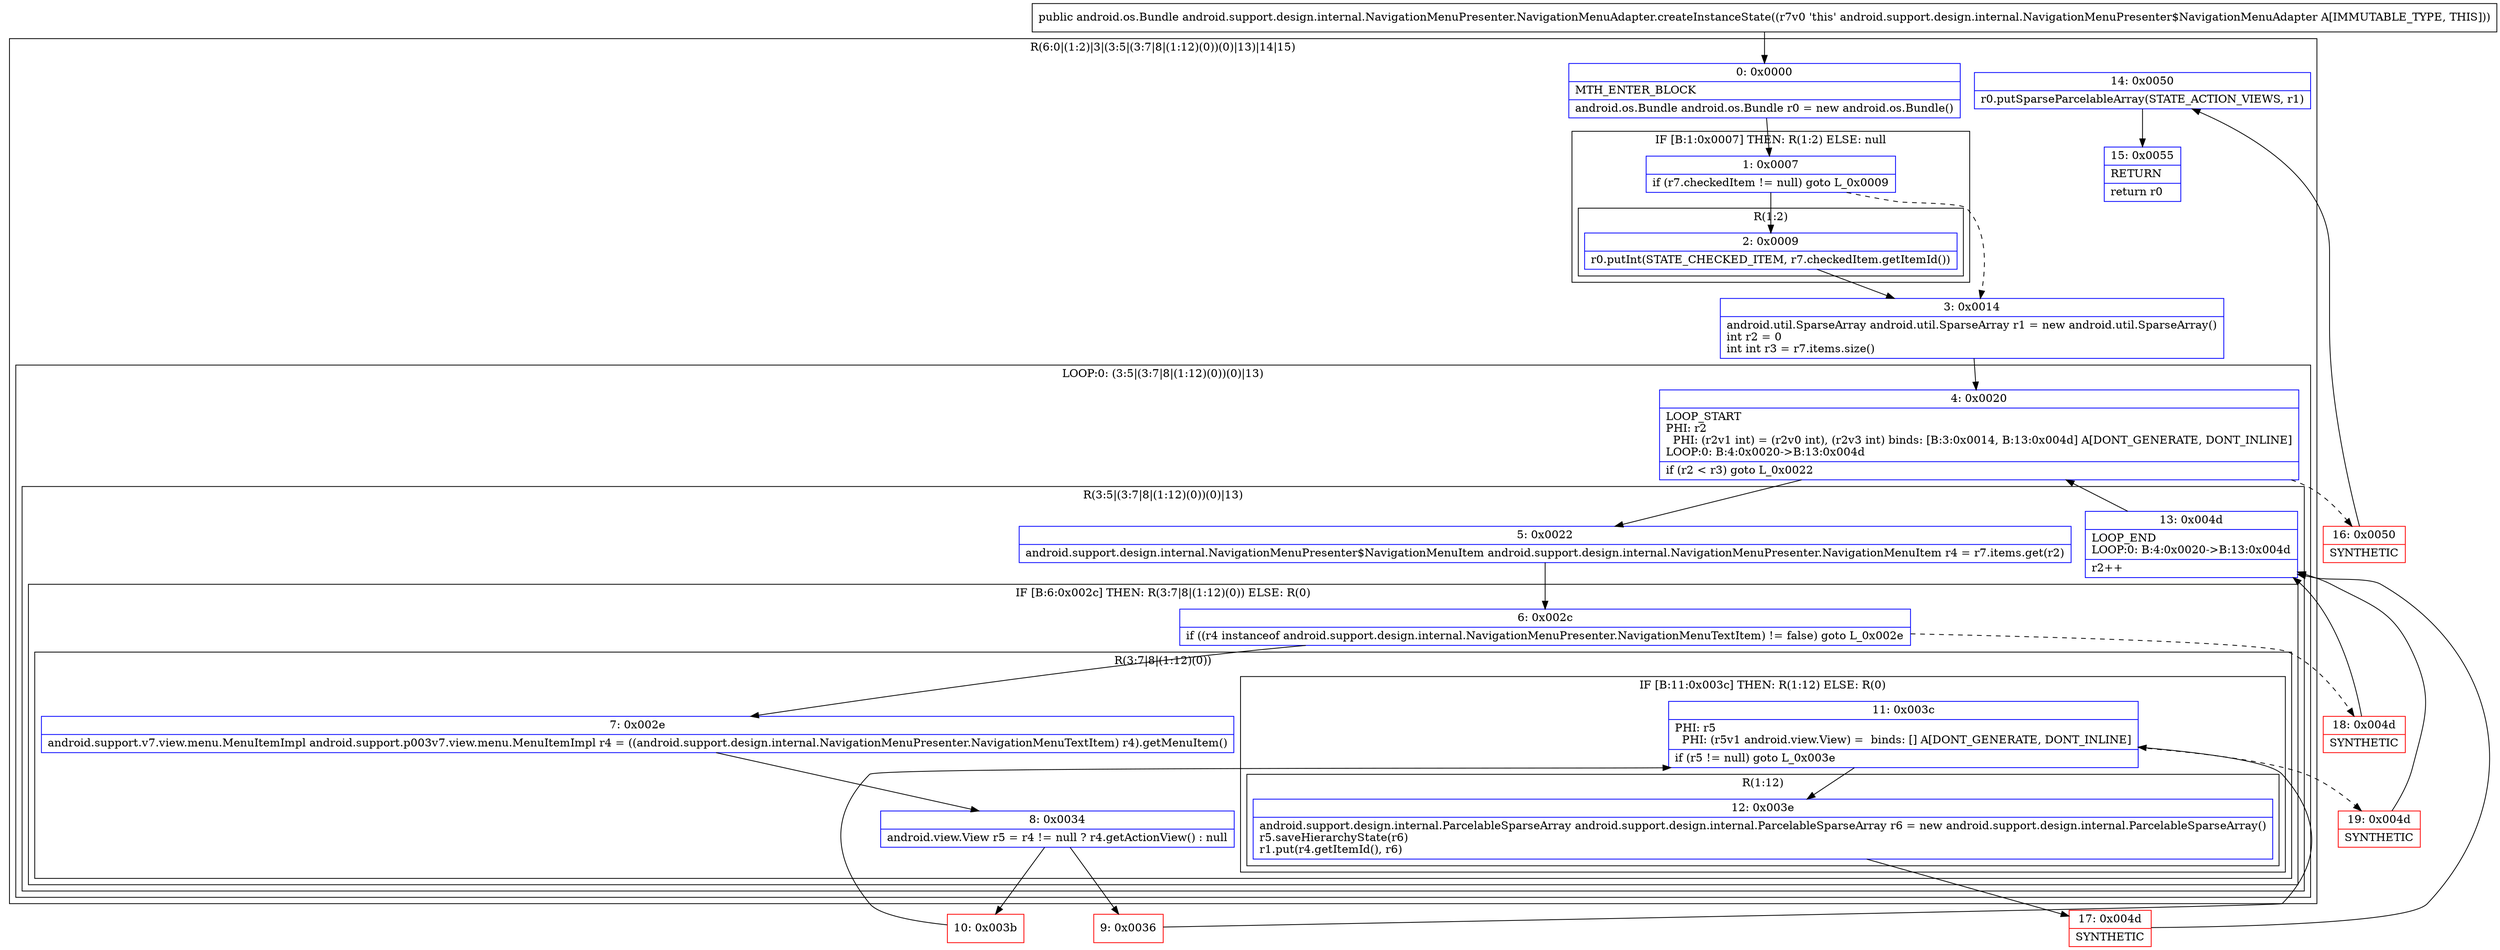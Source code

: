 digraph "CFG forandroid.support.design.internal.NavigationMenuPresenter.NavigationMenuAdapter.createInstanceState()Landroid\/os\/Bundle;" {
subgraph cluster_Region_1879410915 {
label = "R(6:0|(1:2)|3|(3:5|(3:7|8|(1:12)(0))(0)|13)|14|15)";
node [shape=record,color=blue];
Node_0 [shape=record,label="{0\:\ 0x0000|MTH_ENTER_BLOCK\l|android.os.Bundle android.os.Bundle r0 = new android.os.Bundle()\l}"];
subgraph cluster_IfRegion_1833514771 {
label = "IF [B:1:0x0007] THEN: R(1:2) ELSE: null";
node [shape=record,color=blue];
Node_1 [shape=record,label="{1\:\ 0x0007|if (r7.checkedItem != null) goto L_0x0009\l}"];
subgraph cluster_Region_1671059037 {
label = "R(1:2)";
node [shape=record,color=blue];
Node_2 [shape=record,label="{2\:\ 0x0009|r0.putInt(STATE_CHECKED_ITEM, r7.checkedItem.getItemId())\l}"];
}
}
Node_3 [shape=record,label="{3\:\ 0x0014|android.util.SparseArray android.util.SparseArray r1 = new android.util.SparseArray()\lint r2 = 0\lint int r3 = r7.items.size()\l}"];
subgraph cluster_LoopRegion_1292238617 {
label = "LOOP:0: (3:5|(3:7|8|(1:12)(0))(0)|13)";
node [shape=record,color=blue];
Node_4 [shape=record,label="{4\:\ 0x0020|LOOP_START\lPHI: r2 \l  PHI: (r2v1 int) = (r2v0 int), (r2v3 int) binds: [B:3:0x0014, B:13:0x004d] A[DONT_GENERATE, DONT_INLINE]\lLOOP:0: B:4:0x0020\-\>B:13:0x004d\l|if (r2 \< r3) goto L_0x0022\l}"];
subgraph cluster_Region_295384266 {
label = "R(3:5|(3:7|8|(1:12)(0))(0)|13)";
node [shape=record,color=blue];
Node_5 [shape=record,label="{5\:\ 0x0022|android.support.design.internal.NavigationMenuPresenter$NavigationMenuItem android.support.design.internal.NavigationMenuPresenter.NavigationMenuItem r4 = r7.items.get(r2)\l}"];
subgraph cluster_IfRegion_537042970 {
label = "IF [B:6:0x002c] THEN: R(3:7|8|(1:12)(0)) ELSE: R(0)";
node [shape=record,color=blue];
Node_6 [shape=record,label="{6\:\ 0x002c|if ((r4 instanceof android.support.design.internal.NavigationMenuPresenter.NavigationMenuTextItem) != false) goto L_0x002e\l}"];
subgraph cluster_Region_1510521135 {
label = "R(3:7|8|(1:12)(0))";
node [shape=record,color=blue];
Node_7 [shape=record,label="{7\:\ 0x002e|android.support.v7.view.menu.MenuItemImpl android.support.p003v7.view.menu.MenuItemImpl r4 = ((android.support.design.internal.NavigationMenuPresenter.NavigationMenuTextItem) r4).getMenuItem()\l}"];
Node_8 [shape=record,label="{8\:\ 0x0034|android.view.View r5 = r4 != null ? r4.getActionView() : null\l}"];
subgraph cluster_IfRegion_941058112 {
label = "IF [B:11:0x003c] THEN: R(1:12) ELSE: R(0)";
node [shape=record,color=blue];
Node_11 [shape=record,label="{11\:\ 0x003c|PHI: r5 \l  PHI: (r5v1 android.view.View) =  binds: [] A[DONT_GENERATE, DONT_INLINE]\l|if (r5 != null) goto L_0x003e\l}"];
subgraph cluster_Region_731528520 {
label = "R(1:12)";
node [shape=record,color=blue];
Node_12 [shape=record,label="{12\:\ 0x003e|android.support.design.internal.ParcelableSparseArray android.support.design.internal.ParcelableSparseArray r6 = new android.support.design.internal.ParcelableSparseArray()\lr5.saveHierarchyState(r6)\lr1.put(r4.getItemId(), r6)\l}"];
}
subgraph cluster_Region_113541324 {
label = "R(0)";
node [shape=record,color=blue];
}
}
}
subgraph cluster_Region_805923018 {
label = "R(0)";
node [shape=record,color=blue];
}
}
Node_13 [shape=record,label="{13\:\ 0x004d|LOOP_END\lLOOP:0: B:4:0x0020\-\>B:13:0x004d\l|r2++\l}"];
}
}
Node_14 [shape=record,label="{14\:\ 0x0050|r0.putSparseParcelableArray(STATE_ACTION_VIEWS, r1)\l}"];
Node_15 [shape=record,label="{15\:\ 0x0055|RETURN\l|return r0\l}"];
}
Node_9 [shape=record,color=red,label="{9\:\ 0x0036}"];
Node_10 [shape=record,color=red,label="{10\:\ 0x003b}"];
Node_16 [shape=record,color=red,label="{16\:\ 0x0050|SYNTHETIC\l}"];
Node_17 [shape=record,color=red,label="{17\:\ 0x004d|SYNTHETIC\l}"];
Node_18 [shape=record,color=red,label="{18\:\ 0x004d|SYNTHETIC\l}"];
Node_19 [shape=record,color=red,label="{19\:\ 0x004d|SYNTHETIC\l}"];
MethodNode[shape=record,label="{public android.os.Bundle android.support.design.internal.NavigationMenuPresenter.NavigationMenuAdapter.createInstanceState((r7v0 'this' android.support.design.internal.NavigationMenuPresenter$NavigationMenuAdapter A[IMMUTABLE_TYPE, THIS])) }"];
MethodNode -> Node_0;
Node_0 -> Node_1;
Node_1 -> Node_2;
Node_1 -> Node_3[style=dashed];
Node_2 -> Node_3;
Node_3 -> Node_4;
Node_4 -> Node_5;
Node_4 -> Node_16[style=dashed];
Node_5 -> Node_6;
Node_6 -> Node_7;
Node_6 -> Node_18[style=dashed];
Node_7 -> Node_8;
Node_8 -> Node_9;
Node_8 -> Node_10;
Node_11 -> Node_12;
Node_11 -> Node_19[style=dashed];
Node_12 -> Node_17;
Node_13 -> Node_4;
Node_14 -> Node_15;
Node_9 -> Node_11;
Node_10 -> Node_11;
Node_16 -> Node_14;
Node_17 -> Node_13;
Node_18 -> Node_13;
Node_19 -> Node_13;
}

